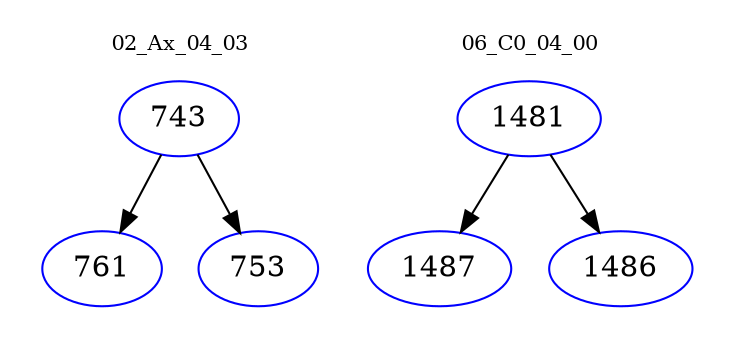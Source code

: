 digraph{
subgraph cluster_0 {
color = white
label = "02_Ax_04_03";
fontsize=10;
T0_743 [label="743", color="blue"]
T0_743 -> T0_761 [color="black"]
T0_761 [label="761", color="blue"]
T0_743 -> T0_753 [color="black"]
T0_753 [label="753", color="blue"]
}
subgraph cluster_1 {
color = white
label = "06_C0_04_00";
fontsize=10;
T1_1481 [label="1481", color="blue"]
T1_1481 -> T1_1487 [color="black"]
T1_1487 [label="1487", color="blue"]
T1_1481 -> T1_1486 [color="black"]
T1_1486 [label="1486", color="blue"]
}
}
